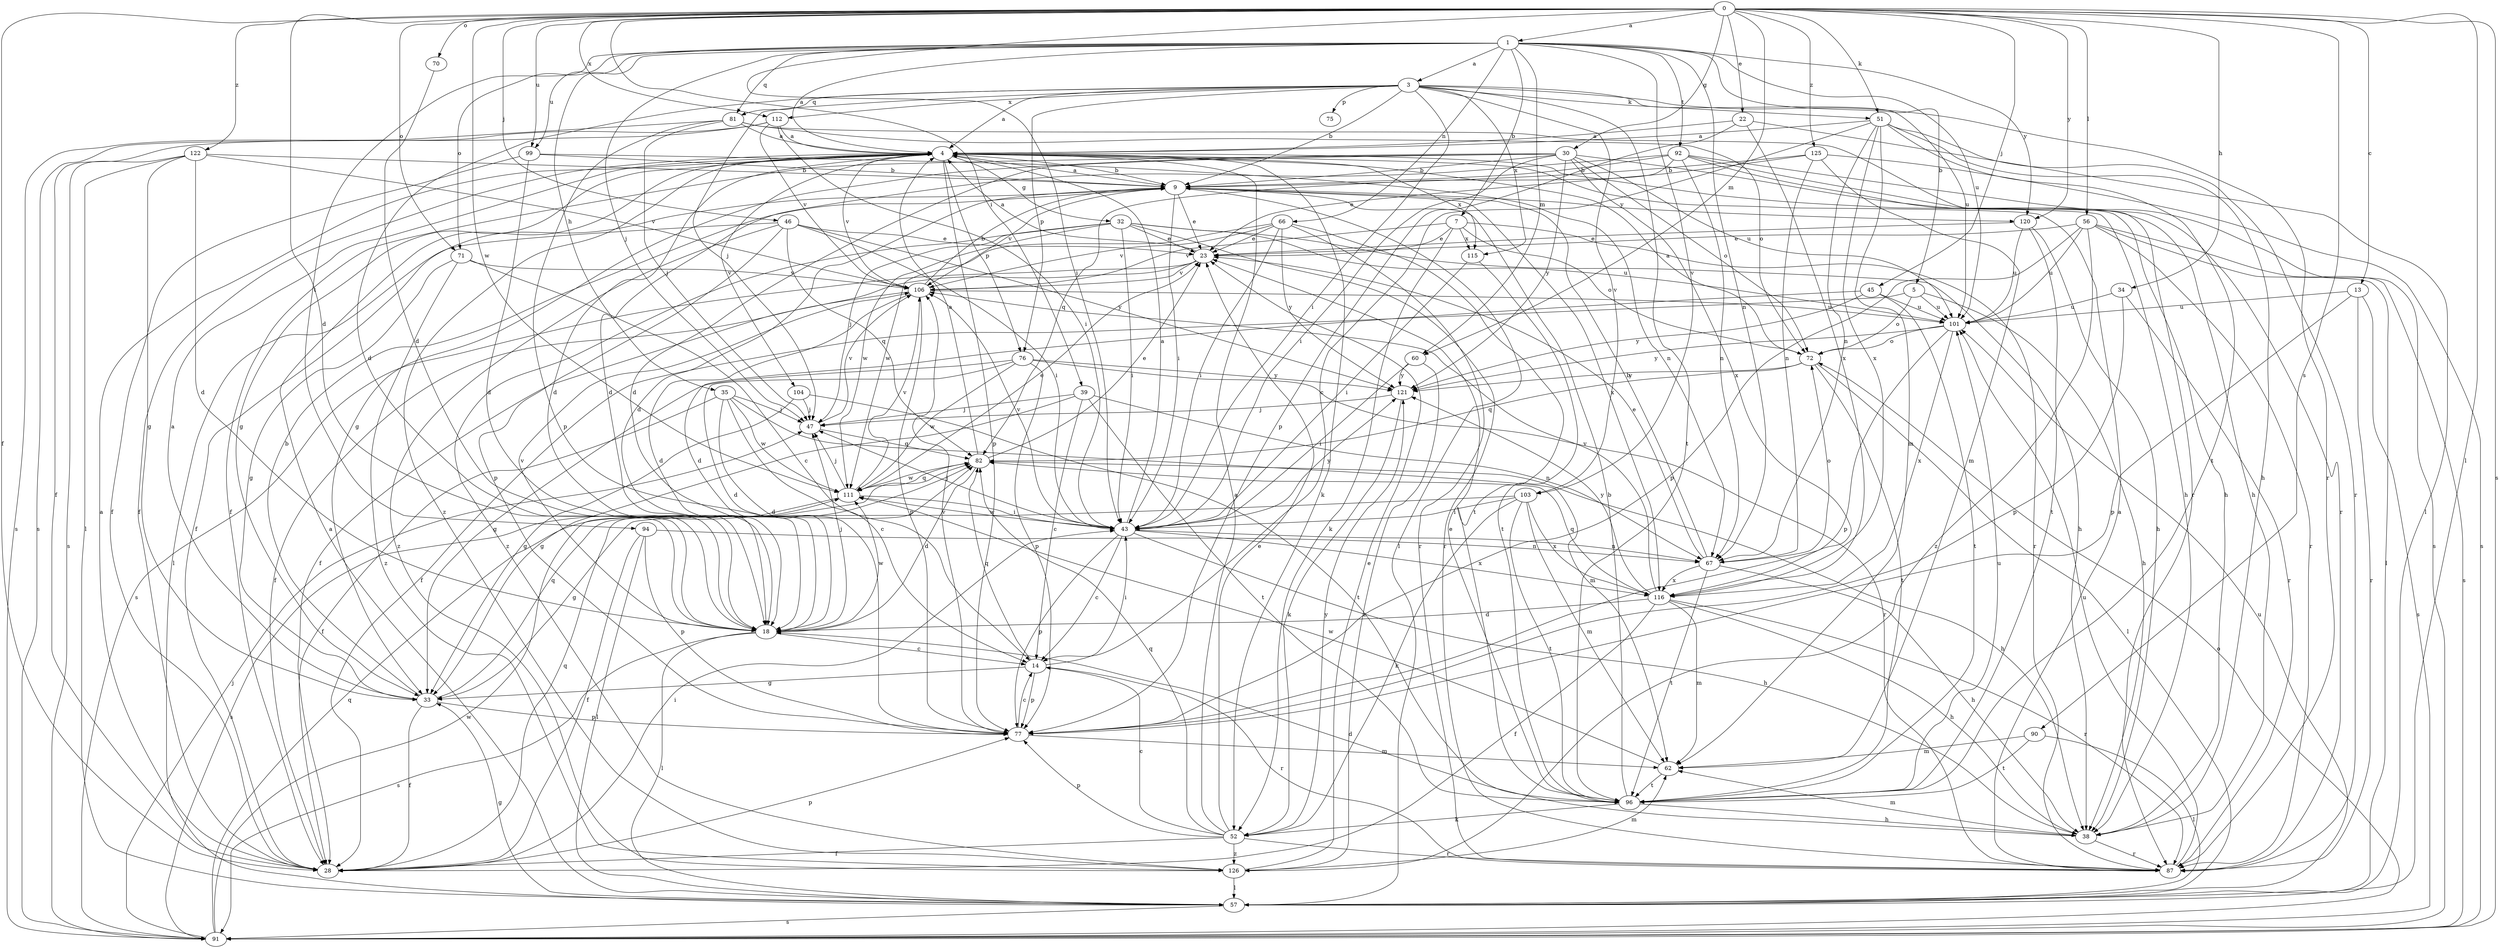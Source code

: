 strict digraph  {
0;
1;
3;
4;
5;
7;
9;
13;
14;
18;
22;
23;
28;
30;
32;
33;
34;
35;
38;
39;
43;
45;
46;
47;
51;
52;
56;
57;
60;
62;
66;
67;
70;
71;
72;
75;
76;
77;
81;
82;
87;
90;
91;
92;
94;
96;
99;
101;
103;
104;
106;
111;
112;
115;
116;
120;
121;
122;
125;
126;
0 -> 1  [label=a];
0 -> 13  [label=c];
0 -> 18  [label=d];
0 -> 22  [label=e];
0 -> 28  [label=f];
0 -> 30  [label=g];
0 -> 34  [label=h];
0 -> 39  [label=i];
0 -> 43  [label=i];
0 -> 45  [label=j];
0 -> 46  [label=j];
0 -> 51  [label=k];
0 -> 56  [label=l];
0 -> 57  [label=l];
0 -> 60  [label=m];
0 -> 70  [label=o];
0 -> 71  [label=o];
0 -> 90  [label=s];
0 -> 91  [label=s];
0 -> 99  [label=u];
0 -> 111  [label=w];
0 -> 112  [label=x];
0 -> 120  [label=y];
0 -> 122  [label=z];
0 -> 125  [label=z];
1 -> 3  [label=a];
1 -> 4  [label=a];
1 -> 5  [label=b];
1 -> 7  [label=b];
1 -> 35  [label=h];
1 -> 47  [label=j];
1 -> 60  [label=m];
1 -> 66  [label=n];
1 -> 67  [label=n];
1 -> 71  [label=o];
1 -> 81  [label=q];
1 -> 92  [label=t];
1 -> 94  [label=t];
1 -> 99  [label=u];
1 -> 101  [label=u];
1 -> 103  [label=v];
1 -> 120  [label=y];
3 -> 4  [label=a];
3 -> 9  [label=b];
3 -> 18  [label=d];
3 -> 43  [label=i];
3 -> 47  [label=j];
3 -> 51  [label=k];
3 -> 75  [label=p];
3 -> 76  [label=p];
3 -> 81  [label=q];
3 -> 87  [label=r];
3 -> 96  [label=t];
3 -> 101  [label=u];
3 -> 103  [label=v];
3 -> 112  [label=x];
3 -> 115  [label=x];
4 -> 9  [label=b];
4 -> 18  [label=d];
4 -> 28  [label=f];
4 -> 32  [label=g];
4 -> 33  [label=g];
4 -> 38  [label=h];
4 -> 52  [label=k];
4 -> 76  [label=p];
4 -> 77  [label=p];
4 -> 104  [label=v];
4 -> 106  [label=v];
4 -> 115  [label=x];
4 -> 126  [label=z];
5 -> 28  [label=f];
5 -> 38  [label=h];
5 -> 72  [label=o];
5 -> 101  [label=u];
7 -> 23  [label=e];
7 -> 52  [label=k];
7 -> 72  [label=o];
7 -> 87  [label=r];
7 -> 106  [label=v];
7 -> 115  [label=x];
9 -> 4  [label=a];
9 -> 18  [label=d];
9 -> 23  [label=e];
9 -> 28  [label=f];
9 -> 43  [label=i];
9 -> 57  [label=l];
9 -> 106  [label=v];
9 -> 116  [label=x];
9 -> 120  [label=y];
13 -> 77  [label=p];
13 -> 87  [label=r];
13 -> 91  [label=s];
13 -> 101  [label=u];
14 -> 33  [label=g];
14 -> 43  [label=i];
14 -> 77  [label=p];
14 -> 82  [label=q];
14 -> 87  [label=r];
18 -> 14  [label=c];
18 -> 47  [label=j];
18 -> 57  [label=l];
18 -> 91  [label=s];
18 -> 106  [label=v];
18 -> 111  [label=w];
22 -> 4  [label=a];
22 -> 57  [label=l];
22 -> 77  [label=p];
22 -> 116  [label=x];
23 -> 4  [label=a];
23 -> 28  [label=f];
23 -> 91  [label=s];
23 -> 106  [label=v];
28 -> 4  [label=a];
28 -> 43  [label=i];
28 -> 77  [label=p];
28 -> 82  [label=q];
30 -> 9  [label=b];
30 -> 18  [label=d];
30 -> 28  [label=f];
30 -> 33  [label=g];
30 -> 38  [label=h];
30 -> 43  [label=i];
30 -> 72  [label=o];
30 -> 101  [label=u];
30 -> 116  [label=x];
30 -> 121  [label=y];
32 -> 23  [label=e];
32 -> 38  [label=h];
32 -> 43  [label=i];
32 -> 47  [label=j];
32 -> 87  [label=r];
32 -> 101  [label=u];
32 -> 111  [label=w];
32 -> 126  [label=z];
33 -> 4  [label=a];
33 -> 9  [label=b];
33 -> 28  [label=f];
33 -> 77  [label=p];
33 -> 82  [label=q];
34 -> 77  [label=p];
34 -> 87  [label=r];
34 -> 101  [label=u];
35 -> 14  [label=c];
35 -> 18  [label=d];
35 -> 28  [label=f];
35 -> 47  [label=j];
35 -> 62  [label=m];
35 -> 111  [label=w];
38 -> 18  [label=d];
38 -> 62  [label=m];
38 -> 87  [label=r];
39 -> 14  [label=c];
39 -> 33  [label=g];
39 -> 47  [label=j];
39 -> 67  [label=n];
39 -> 96  [label=t];
43 -> 4  [label=a];
43 -> 14  [label=c];
43 -> 38  [label=h];
43 -> 47  [label=j];
43 -> 67  [label=n];
43 -> 77  [label=p];
43 -> 106  [label=v];
43 -> 111  [label=w];
43 -> 116  [label=x];
43 -> 121  [label=y];
45 -> 18  [label=d];
45 -> 96  [label=t];
45 -> 101  [label=u];
45 -> 121  [label=y];
46 -> 23  [label=e];
46 -> 43  [label=i];
46 -> 57  [label=l];
46 -> 77  [label=p];
46 -> 82  [label=q];
46 -> 121  [label=y];
46 -> 126  [label=z];
47 -> 82  [label=q];
47 -> 106  [label=v];
51 -> 4  [label=a];
51 -> 14  [label=c];
51 -> 38  [label=h];
51 -> 62  [label=m];
51 -> 67  [label=n];
51 -> 87  [label=r];
51 -> 96  [label=t];
51 -> 116  [label=x];
52 -> 4  [label=a];
52 -> 14  [label=c];
52 -> 23  [label=e];
52 -> 28  [label=f];
52 -> 77  [label=p];
52 -> 82  [label=q];
52 -> 87  [label=r];
52 -> 121  [label=y];
52 -> 126  [label=z];
56 -> 23  [label=e];
56 -> 57  [label=l];
56 -> 77  [label=p];
56 -> 87  [label=r];
56 -> 91  [label=s];
56 -> 101  [label=u];
56 -> 126  [label=z];
57 -> 4  [label=a];
57 -> 33  [label=g];
57 -> 91  [label=s];
57 -> 101  [label=u];
60 -> 43  [label=i];
60 -> 121  [label=y];
60 -> 126  [label=z];
62 -> 96  [label=t];
62 -> 111  [label=w];
66 -> 23  [label=e];
66 -> 43  [label=i];
66 -> 87  [label=r];
66 -> 96  [label=t];
66 -> 106  [label=v];
66 -> 111  [label=w];
66 -> 121  [label=y];
67 -> 9  [label=b];
67 -> 23  [label=e];
67 -> 38  [label=h];
67 -> 72  [label=o];
67 -> 96  [label=t];
67 -> 116  [label=x];
70 -> 18  [label=d];
71 -> 14  [label=c];
71 -> 33  [label=g];
71 -> 106  [label=v];
71 -> 126  [label=z];
72 -> 4  [label=a];
72 -> 57  [label=l];
72 -> 82  [label=q];
72 -> 96  [label=t];
72 -> 121  [label=y];
76 -> 18  [label=d];
76 -> 33  [label=g];
76 -> 77  [label=p];
76 -> 87  [label=r];
76 -> 111  [label=w];
76 -> 121  [label=y];
77 -> 14  [label=c];
77 -> 62  [label=m];
77 -> 106  [label=v];
81 -> 4  [label=a];
81 -> 47  [label=j];
81 -> 72  [label=o];
81 -> 77  [label=p];
81 -> 87  [label=r];
81 -> 91  [label=s];
82 -> 4  [label=a];
82 -> 18  [label=d];
82 -> 23  [label=e];
82 -> 38  [label=h];
82 -> 111  [label=w];
87 -> 4  [label=a];
87 -> 101  [label=u];
90 -> 57  [label=l];
90 -> 62  [label=m];
90 -> 96  [label=t];
91 -> 47  [label=j];
91 -> 72  [label=o];
91 -> 82  [label=q];
91 -> 111  [label=w];
92 -> 9  [label=b];
92 -> 18  [label=d];
92 -> 38  [label=h];
92 -> 67  [label=n];
92 -> 82  [label=q];
92 -> 87  [label=r];
92 -> 91  [label=s];
94 -> 28  [label=f];
94 -> 57  [label=l];
94 -> 67  [label=n];
94 -> 77  [label=p];
96 -> 9  [label=b];
96 -> 23  [label=e];
96 -> 38  [label=h];
96 -> 52  [label=k];
96 -> 101  [label=u];
99 -> 9  [label=b];
99 -> 18  [label=d];
99 -> 28  [label=f];
99 -> 67  [label=n];
101 -> 72  [label=o];
101 -> 77  [label=p];
101 -> 116  [label=x];
101 -> 121  [label=y];
103 -> 33  [label=g];
103 -> 43  [label=i];
103 -> 52  [label=k];
103 -> 62  [label=m];
103 -> 96  [label=t];
103 -> 116  [label=x];
104 -> 33  [label=g];
104 -> 47  [label=j];
104 -> 96  [label=t];
106 -> 9  [label=b];
106 -> 18  [label=d];
106 -> 28  [label=f];
106 -> 77  [label=p];
106 -> 101  [label=u];
111 -> 23  [label=e];
111 -> 43  [label=i];
111 -> 47  [label=j];
111 -> 82  [label=q];
111 -> 91  [label=s];
111 -> 106  [label=v];
112 -> 4  [label=a];
112 -> 28  [label=f];
112 -> 43  [label=i];
112 -> 91  [label=s];
112 -> 106  [label=v];
115 -> 43  [label=i];
115 -> 96  [label=t];
116 -> 18  [label=d];
116 -> 28  [label=f];
116 -> 38  [label=h];
116 -> 62  [label=m];
116 -> 82  [label=q];
116 -> 87  [label=r];
116 -> 106  [label=v];
116 -> 121  [label=y];
120 -> 23  [label=e];
120 -> 38  [label=h];
120 -> 96  [label=t];
120 -> 101  [label=u];
121 -> 47  [label=j];
121 -> 52  [label=k];
122 -> 9  [label=b];
122 -> 18  [label=d];
122 -> 33  [label=g];
122 -> 57  [label=l];
122 -> 91  [label=s];
122 -> 106  [label=v];
125 -> 9  [label=b];
125 -> 23  [label=e];
125 -> 62  [label=m];
125 -> 67  [label=n];
125 -> 91  [label=s];
126 -> 23  [label=e];
126 -> 57  [label=l];
126 -> 62  [label=m];
}
